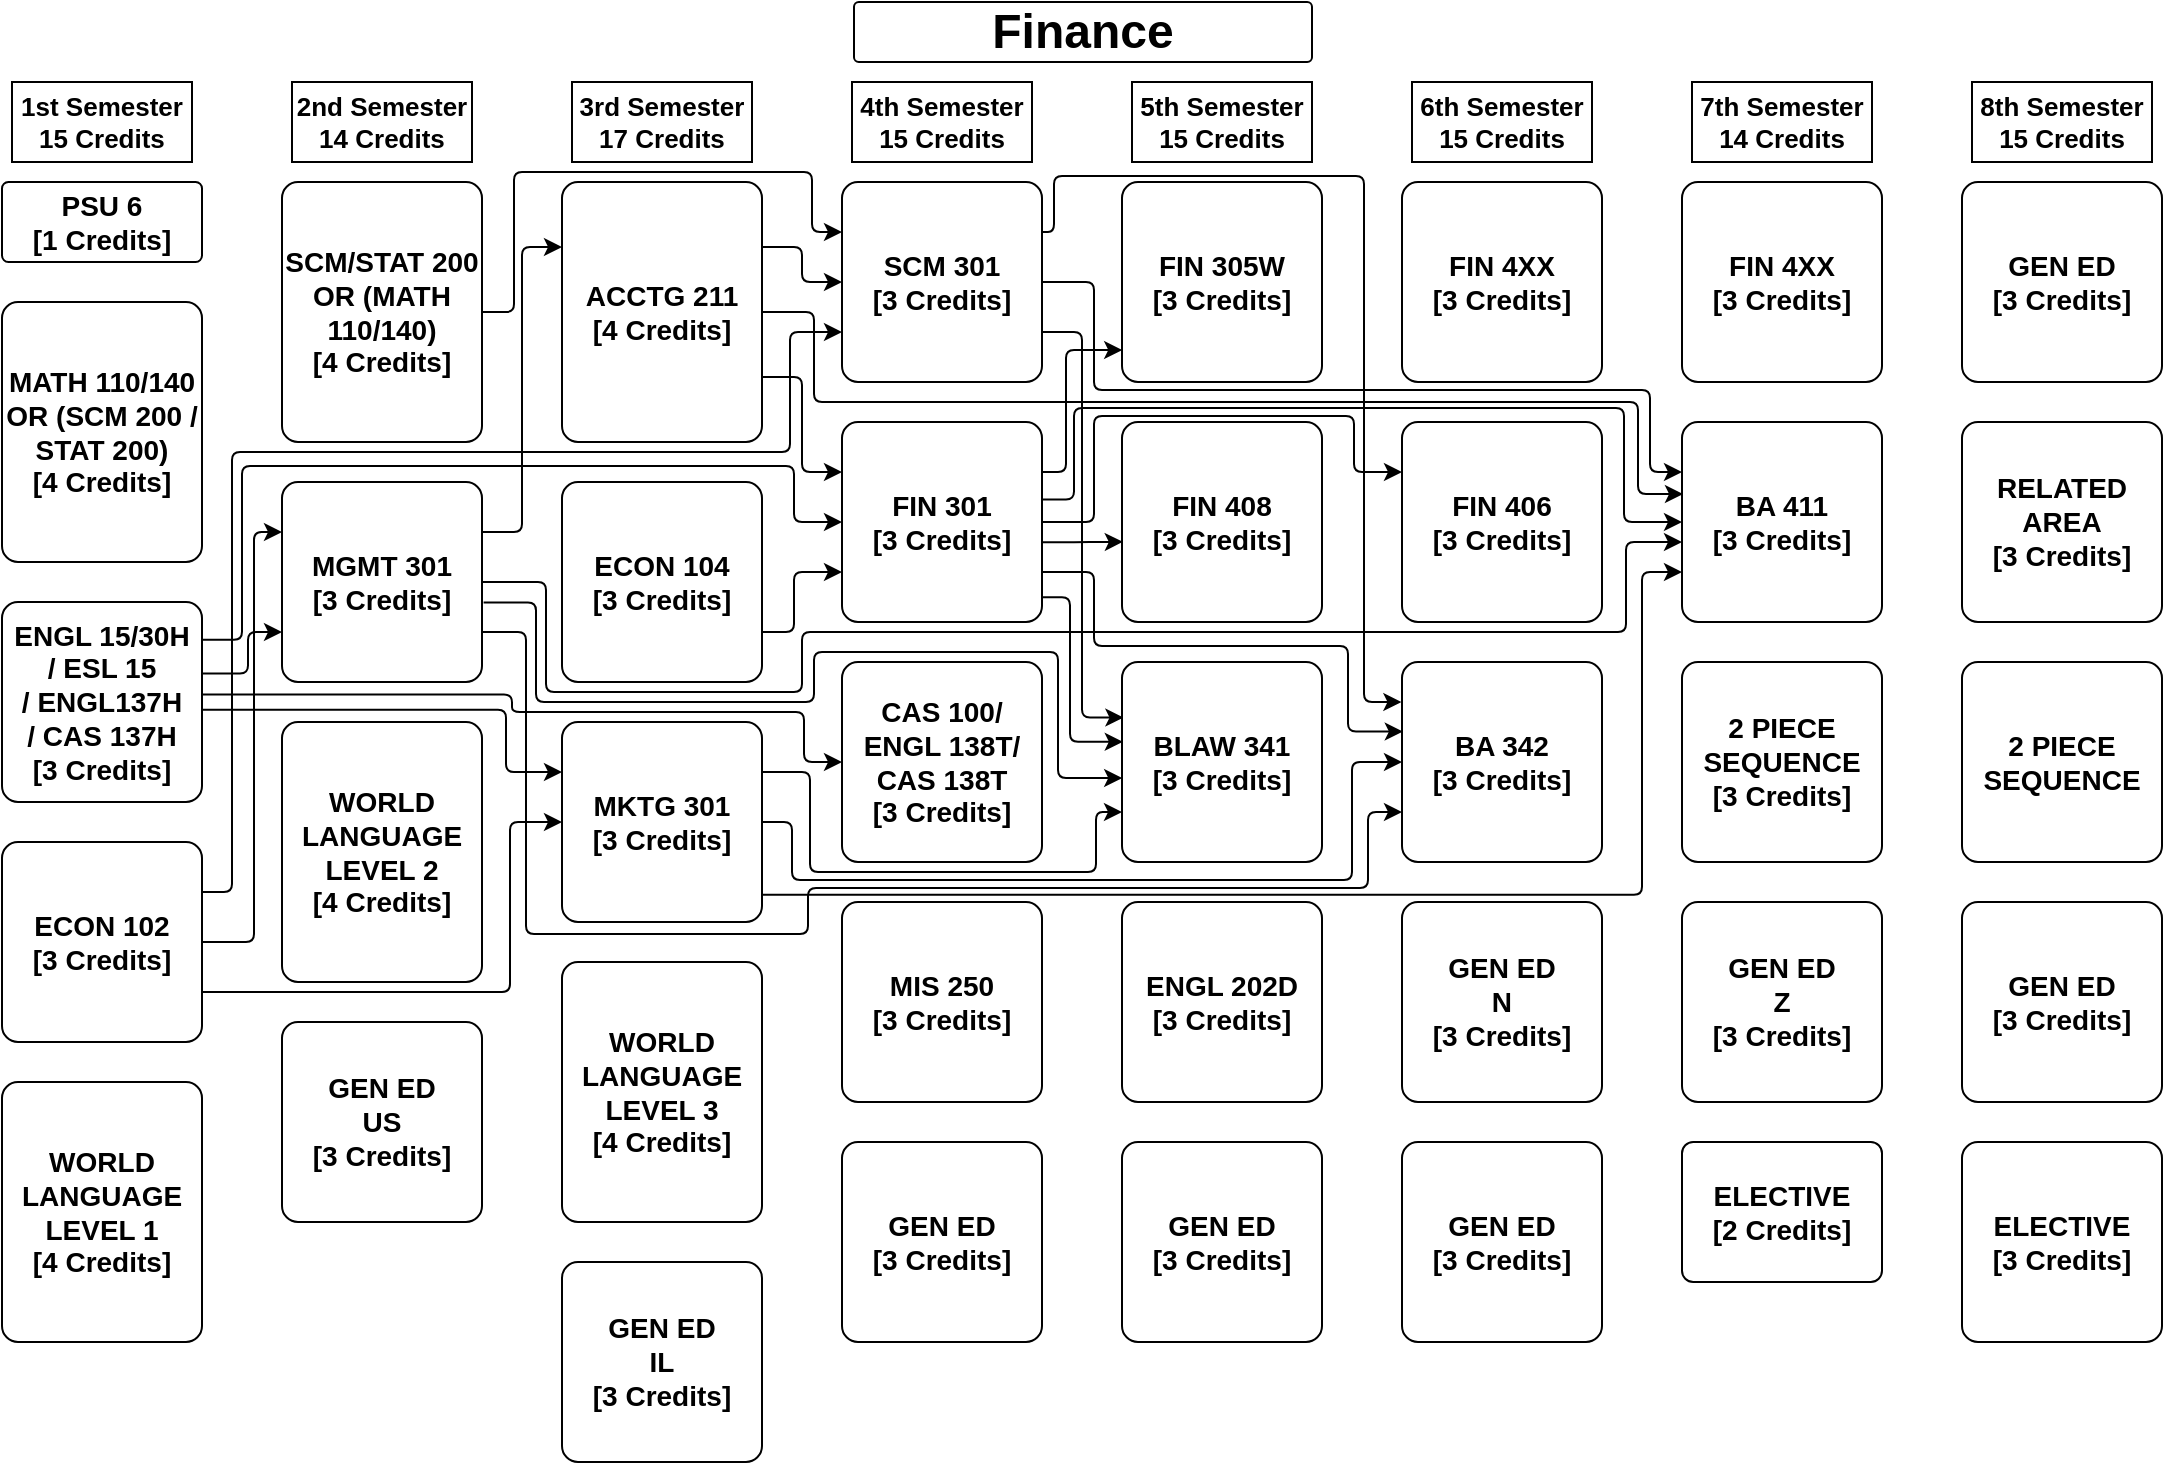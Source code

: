<mxfile version="16.2.7" type="device"><diagram id="fmPKW-tICe0rB_EEKOgg" name="Page-1"><mxGraphModel dx="1221" dy="785" grid="0" gridSize="10" guides="1" tooltips="1" connect="1" arrows="1" fold="1" page="1" pageScale="1" pageWidth="1169" pageHeight="827" background="none" math="0" shadow="0"><root><mxCell id="0"/><mxCell id="1" parent="0"/><mxCell id="9Ewdyy2UIEGDzYOWgbFg-1" value="&lt;span style=&quot;font-size: 24px&quot;&gt;&lt;b&gt;Finance&lt;/b&gt;&lt;/span&gt;" style="rounded=1;whiteSpace=wrap;html=1;arcSize=8;strokeColor=default;" parent="1" vertex="1"><mxGeometry x="470" width="229" height="30" as="geometry"/></mxCell><mxCell id="9Ewdyy2UIEGDzYOWgbFg-3" value="PSU 6&lt;br&gt;[1 Credits]" style="rounded=1;whiteSpace=wrap;html=1;fontSize=14;fontStyle=1;arcSize=8;strokeColor=default;" parent="1" vertex="1"><mxGeometry x="44" y="90" width="100" height="40" as="geometry"/></mxCell><mxCell id="S-uPJ27Wk7bbUqcvAVhn-32" style="edgeStyle=orthogonalEdgeStyle;rounded=1;orthogonalLoop=1;jettySize=auto;html=1;exitX=1;exitY=0.25;exitDx=0;exitDy=0;entryX=0;entryY=0.25;entryDx=0;entryDy=0;strokeColor=default;arcSize=8;" edge="1" parent="1" source="6nBf4rz5qRWioeKP9C9Y-1" target="6nBf4rz5qRWioeKP9C9Y-31"><mxGeometry relative="1" as="geometry"/></mxCell><mxCell id="S-uPJ27Wk7bbUqcvAVhn-34" style="edgeStyle=orthogonalEdgeStyle;rounded=1;orthogonalLoop=1;jettySize=auto;html=1;exitX=1;exitY=0.75;exitDx=0;exitDy=0;entryX=0;entryY=0.75;entryDx=0;entryDy=0;strokeColor=default;arcSize=8;" edge="1" parent="1" source="6nBf4rz5qRWioeKP9C9Y-1" target="6nBf4rz5qRWioeKP9C9Y-50"><mxGeometry relative="1" as="geometry"><Array as="points"><mxPoint x="306" y="315"/><mxPoint x="306" y="466"/><mxPoint x="447" y="466"/><mxPoint x="447" y="443"/><mxPoint x="727" y="443"/><mxPoint x="727" y="405"/></Array></mxGeometry></mxCell><mxCell id="S-uPJ27Wk7bbUqcvAVhn-35" style="edgeStyle=orthogonalEdgeStyle;rounded=1;orthogonalLoop=1;jettySize=auto;html=1;exitX=1.008;exitY=0.602;exitDx=0;exitDy=0;entryX=0.001;entryY=0.58;entryDx=0;entryDy=0;strokeColor=default;arcSize=8;exitPerimeter=0;entryPerimeter=0;" edge="1" parent="1" source="6nBf4rz5qRWioeKP9C9Y-1" target="6nBf4rz5qRWioeKP9C9Y-49"><mxGeometry relative="1" as="geometry"><Array as="points"><mxPoint x="311" y="300"/><mxPoint x="311" y="350"/><mxPoint x="450" y="350"/><mxPoint x="450" y="325"/><mxPoint x="572" y="325"/><mxPoint x="572" y="388"/></Array></mxGeometry></mxCell><mxCell id="S-uPJ27Wk7bbUqcvAVhn-45" style="edgeStyle=orthogonalEdgeStyle;rounded=1;orthogonalLoop=1;jettySize=auto;html=1;exitX=1;exitY=0.5;exitDx=0;exitDy=0;entryX=0;entryY=0.6;entryDx=0;entryDy=0;strokeColor=default;arcSize=8;entryPerimeter=0;" edge="1" parent="1" source="6nBf4rz5qRWioeKP9C9Y-1" target="6nBf4rz5qRWioeKP9C9Y-35"><mxGeometry relative="1" as="geometry"><Array as="points"><mxPoint x="316" y="290"/><mxPoint x="316" y="345"/><mxPoint x="444" y="345"/><mxPoint x="444" y="315"/><mxPoint x="856" y="315"/><mxPoint x="856" y="270"/></Array></mxGeometry></mxCell><mxCell id="6nBf4rz5qRWioeKP9C9Y-1" value="MGMT 301&lt;br&gt;[3 Credits]" style="rounded=1;whiteSpace=wrap;html=1;fontSize=14;fontStyle=1;arcSize=8;strokeColor=default;" parent="1" vertex="1"><mxGeometry x="184" y="240" width="100" height="100" as="geometry"/></mxCell><mxCell id="S-uPJ27Wk7bbUqcvAVhn-36" style="edgeStyle=orthogonalEdgeStyle;rounded=1;orthogonalLoop=1;jettySize=auto;html=1;exitX=1;exitY=0.25;exitDx=0;exitDy=0;entryX=0;entryY=0.75;entryDx=0;entryDy=0;strokeColor=default;arcSize=8;" edge="1" parent="1" source="6nBf4rz5qRWioeKP9C9Y-2" target="6nBf4rz5qRWioeKP9C9Y-49"><mxGeometry relative="1" as="geometry"><Array as="points"><mxPoint x="448" y="385"/><mxPoint x="448" y="435"/><mxPoint x="591" y="435"/><mxPoint x="591" y="405"/></Array></mxGeometry></mxCell><mxCell id="S-uPJ27Wk7bbUqcvAVhn-37" style="edgeStyle=orthogonalEdgeStyle;rounded=1;orthogonalLoop=1;jettySize=auto;html=1;exitX=1;exitY=0.5;exitDx=0;exitDy=0;entryX=0;entryY=0.5;entryDx=0;entryDy=0;strokeColor=default;arcSize=8;" edge="1" parent="1" source="6nBf4rz5qRWioeKP9C9Y-2" target="6nBf4rz5qRWioeKP9C9Y-50"><mxGeometry relative="1" as="geometry"><Array as="points"><mxPoint x="439" y="410"/><mxPoint x="439" y="439"/><mxPoint x="719" y="439"/><mxPoint x="719" y="380"/></Array></mxGeometry></mxCell><mxCell id="S-uPJ27Wk7bbUqcvAVhn-46" style="edgeStyle=orthogonalEdgeStyle;rounded=1;orthogonalLoop=1;jettySize=auto;html=1;exitX=1;exitY=0.864;exitDx=0;exitDy=0;entryX=0;entryY=0.75;entryDx=0;entryDy=0;strokeColor=default;arcSize=8;exitPerimeter=0;" edge="1" parent="1" source="6nBf4rz5qRWioeKP9C9Y-2" target="6nBf4rz5qRWioeKP9C9Y-35"><mxGeometry relative="1" as="geometry"><Array as="points"><mxPoint x="864" y="446"/><mxPoint x="864" y="285"/></Array></mxGeometry></mxCell><mxCell id="6nBf4rz5qRWioeKP9C9Y-2" value="MKTG 301&lt;br&gt;[3 Credits]" style="rounded=1;whiteSpace=wrap;html=1;fontSize=14;fontStyle=1;arcSize=8;strokeColor=default;" parent="1" vertex="1"><mxGeometry x="324" y="360" width="100" height="100" as="geometry"/></mxCell><mxCell id="S-uPJ27Wk7bbUqcvAVhn-28" style="edgeStyle=orthogonalEdgeStyle;rounded=1;orthogonalLoop=1;jettySize=auto;html=1;exitX=1;exitY=0.25;exitDx=0;exitDy=0;entryX=0.001;entryY=0.844;entryDx=0;entryDy=0;strokeColor=default;arcSize=8;entryPerimeter=0;" edge="1" parent="1" source="6nBf4rz5qRWioeKP9C9Y-3" target="6nBf4rz5qRWioeKP9C9Y-4"><mxGeometry relative="1" as="geometry"><Array as="points"><mxPoint x="576" y="235"/><mxPoint x="576" y="174"/><mxPoint x="604" y="174"/></Array></mxGeometry></mxCell><mxCell id="S-uPJ27Wk7bbUqcvAVhn-29" style="edgeStyle=orthogonalEdgeStyle;rounded=1;orthogonalLoop=1;jettySize=auto;html=1;exitX=1;exitY=0.5;exitDx=0;exitDy=0;entryX=0;entryY=0.25;entryDx=0;entryDy=0;strokeColor=default;arcSize=8;" edge="1" parent="1" source="6nBf4rz5qRWioeKP9C9Y-3" target="6nBf4rz5qRWioeKP9C9Y-34"><mxGeometry relative="1" as="geometry"><Array as="points"><mxPoint x="590" y="260"/><mxPoint x="590" y="207"/><mxPoint x="720" y="207"/><mxPoint x="720" y="235"/></Array></mxGeometry></mxCell><mxCell id="S-uPJ27Wk7bbUqcvAVhn-30" style="edgeStyle=orthogonalEdgeStyle;rounded=1;orthogonalLoop=1;jettySize=auto;html=1;exitX=0.996;exitY=0.601;exitDx=0;exitDy=0;entryX=0.004;entryY=0.599;entryDx=0;entryDy=0;strokeColor=default;arcSize=8;entryPerimeter=0;exitPerimeter=0;" edge="1" parent="1" source="6nBf4rz5qRWioeKP9C9Y-3" target="6nBf4rz5qRWioeKP9C9Y-33"><mxGeometry relative="1" as="geometry"><Array as="points"><mxPoint x="584" y="270"/><mxPoint x="604" y="270"/></Array></mxGeometry></mxCell><mxCell id="S-uPJ27Wk7bbUqcvAVhn-38" style="edgeStyle=orthogonalEdgeStyle;rounded=1;orthogonalLoop=1;jettySize=auto;html=1;exitX=0.999;exitY=0.876;exitDx=0;exitDy=0;entryX=0.004;entryY=0.399;entryDx=0;entryDy=0;strokeColor=default;arcSize=8;exitPerimeter=0;entryPerimeter=0;" edge="1" parent="1" source="6nBf4rz5qRWioeKP9C9Y-3" target="6nBf4rz5qRWioeKP9C9Y-49"><mxGeometry relative="1" as="geometry"><Array as="points"><mxPoint x="578" y="298"/><mxPoint x="578" y="370"/></Array></mxGeometry></mxCell><mxCell id="S-uPJ27Wk7bbUqcvAVhn-39" style="edgeStyle=orthogonalEdgeStyle;rounded=1;orthogonalLoop=1;jettySize=auto;html=1;exitX=1;exitY=0.75;exitDx=0;exitDy=0;entryX=0.004;entryY=0.348;entryDx=0;entryDy=0;strokeColor=default;arcSize=8;entryPerimeter=0;" edge="1" parent="1" source="6nBf4rz5qRWioeKP9C9Y-3" target="6nBf4rz5qRWioeKP9C9Y-50"><mxGeometry relative="1" as="geometry"><Array as="points"><mxPoint x="590" y="285"/><mxPoint x="590" y="322"/><mxPoint x="717" y="322"/><mxPoint x="717" y="365"/></Array></mxGeometry></mxCell><mxCell id="S-uPJ27Wk7bbUqcvAVhn-43" style="edgeStyle=orthogonalEdgeStyle;rounded=1;orthogonalLoop=1;jettySize=auto;html=1;exitX=0.999;exitY=0.388;exitDx=0;exitDy=0;entryX=0;entryY=0.5;entryDx=0;entryDy=0;strokeColor=default;arcSize=8;exitPerimeter=0;" edge="1" parent="1" source="6nBf4rz5qRWioeKP9C9Y-3" target="6nBf4rz5qRWioeKP9C9Y-35"><mxGeometry relative="1" as="geometry"><Array as="points"><mxPoint x="580" y="249"/><mxPoint x="580" y="203"/><mxPoint x="855" y="203"/><mxPoint x="855" y="260"/></Array></mxGeometry></mxCell><mxCell id="6nBf4rz5qRWioeKP9C9Y-3" value="FIN 301&lt;br&gt;[3 Credits]" style="rounded=1;whiteSpace=wrap;html=1;fontSize=14;fontStyle=1;arcSize=8;strokeColor=default;" parent="1" vertex="1"><mxGeometry x="464" y="210" width="100" height="100" as="geometry"/></mxCell><mxCell id="6nBf4rz5qRWioeKP9C9Y-4" value="FIN 305W&lt;br&gt;[3 Credits]" style="rounded=1;whiteSpace=wrap;html=1;fontSize=14;fontStyle=1;arcSize=8;strokeColor=default;" parent="1" vertex="1"><mxGeometry x="604" y="90" width="100" height="100" as="geometry"/></mxCell><mxCell id="6nBf4rz5qRWioeKP9C9Y-5" value="FIN 4XX&lt;br&gt;[3 Credits]" style="rounded=1;whiteSpace=wrap;html=1;fontSize=14;fontStyle=1;arcSize=8;strokeColor=default;" parent="1" vertex="1"><mxGeometry x="744" y="90" width="100" height="100" as="geometry"/></mxCell><mxCell id="6nBf4rz5qRWioeKP9C9Y-6" value="FIN 4XX&lt;br&gt;[3 Credits]" style="rounded=1;whiteSpace=wrap;html=1;fontSize=14;fontStyle=1;arcSize=8;strokeColor=default;" parent="1" vertex="1"><mxGeometry x="884" y="90" width="100" height="100" as="geometry"/></mxCell><mxCell id="6nBf4rz5qRWioeKP9C9Y-7" value="2 PIECE SEQUENCE" style="rounded=1;whiteSpace=wrap;html=1;fontSize=14;fontStyle=1;arcSize=8;strokeColor=default;" parent="1" vertex="1"><mxGeometry x="1024" y="330" width="100" height="100" as="geometry"/></mxCell><mxCell id="6nBf4rz5qRWioeKP9C9Y-29" value="MATH 110/140 OR (SCM 200 / STAT 200)&lt;br&gt;[4 Credits]" style="rounded=1;whiteSpace=wrap;html=1;fontSize=14;fontStyle=1;arcSize=8;strokeColor=default;" parent="1" vertex="1"><mxGeometry x="44" y="150" width="100" height="130" as="geometry"/></mxCell><mxCell id="S-uPJ27Wk7bbUqcvAVhn-14" style="edgeStyle=orthogonalEdgeStyle;rounded=1;orthogonalLoop=1;jettySize=auto;html=1;exitX=1;exitY=0.5;exitDx=0;exitDy=0;entryX=0;entryY=0.25;entryDx=0;entryDy=0;strokeColor=default;arcSize=8;" edge="1" parent="1" source="6nBf4rz5qRWioeKP9C9Y-30" target="6nBf4rz5qRWioeKP9C9Y-32"><mxGeometry relative="1" as="geometry"><Array as="points"><mxPoint x="300" y="155"/><mxPoint x="300" y="85"/><mxPoint x="449" y="85"/><mxPoint x="449" y="115"/></Array></mxGeometry></mxCell><mxCell id="6nBf4rz5qRWioeKP9C9Y-30" value="SCM/STAT 200&lt;br&gt;OR (MATH 110/140)&lt;br&gt;[4 Credits]" style="rounded=1;whiteSpace=wrap;html=1;fontSize=14;fontStyle=1;arcSize=8;strokeColor=default;" parent="1" vertex="1"><mxGeometry x="184" y="90" width="100" height="130" as="geometry"/></mxCell><mxCell id="S-uPJ27Wk7bbUqcvAVhn-20" style="edgeStyle=orthogonalEdgeStyle;rounded=1;orthogonalLoop=1;jettySize=auto;html=1;exitX=1;exitY=0.75;exitDx=0;exitDy=0;entryX=0;entryY=0.25;entryDx=0;entryDy=0;strokeColor=default;arcSize=8;" edge="1" parent="1" source="6nBf4rz5qRWioeKP9C9Y-31" target="6nBf4rz5qRWioeKP9C9Y-3"><mxGeometry relative="1" as="geometry"/></mxCell><mxCell id="S-uPJ27Wk7bbUqcvAVhn-21" style="edgeStyle=orthogonalEdgeStyle;rounded=1;orthogonalLoop=1;jettySize=auto;html=1;exitX=1;exitY=0.25;exitDx=0;exitDy=0;entryX=0;entryY=0.5;entryDx=0;entryDy=0;strokeColor=default;arcSize=8;" edge="1" parent="1" source="6nBf4rz5qRWioeKP9C9Y-31" target="6nBf4rz5qRWioeKP9C9Y-32"><mxGeometry relative="1" as="geometry"/></mxCell><mxCell id="S-uPJ27Wk7bbUqcvAVhn-42" style="edgeStyle=orthogonalEdgeStyle;rounded=1;orthogonalLoop=1;jettySize=auto;html=1;exitX=1;exitY=0.5;exitDx=0;exitDy=0;entryX=0.005;entryY=0.364;entryDx=0;entryDy=0;strokeColor=default;arcSize=8;entryPerimeter=0;" edge="1" parent="1" source="6nBf4rz5qRWioeKP9C9Y-31" target="6nBf4rz5qRWioeKP9C9Y-35"><mxGeometry relative="1" as="geometry"><Array as="points"><mxPoint x="450" y="155"/><mxPoint x="450" y="200"/><mxPoint x="862" y="200"/><mxPoint x="862" y="246"/><mxPoint x="885" y="246"/></Array></mxGeometry></mxCell><mxCell id="6nBf4rz5qRWioeKP9C9Y-31" value="ACCTG 211&lt;br&gt;[4 Credits]" style="rounded=1;whiteSpace=wrap;html=1;fontSize=14;fontStyle=1;arcSize=8;strokeColor=default;" parent="1" vertex="1"><mxGeometry x="324" y="90" width="100" height="130" as="geometry"/></mxCell><mxCell id="S-uPJ27Wk7bbUqcvAVhn-40" style="edgeStyle=orthogonalEdgeStyle;rounded=1;orthogonalLoop=1;jettySize=auto;html=1;exitX=1;exitY=0.25;exitDx=0;exitDy=0;strokeColor=default;arcSize=8;entryX=-0.003;entryY=0.2;entryDx=0;entryDy=0;entryPerimeter=0;" edge="1" parent="1" source="6nBf4rz5qRWioeKP9C9Y-32" target="6nBf4rz5qRWioeKP9C9Y-50"><mxGeometry relative="1" as="geometry"><mxPoint x="720" y="346" as="targetPoint"/><Array as="points"><mxPoint x="570" y="115"/><mxPoint x="570" y="87"/><mxPoint x="725" y="87"/><mxPoint x="725" y="350"/></Array></mxGeometry></mxCell><mxCell id="S-uPJ27Wk7bbUqcvAVhn-41" style="edgeStyle=orthogonalEdgeStyle;rounded=1;orthogonalLoop=1;jettySize=auto;html=1;exitX=1;exitY=0.75;exitDx=0;exitDy=0;entryX=0.007;entryY=0.278;entryDx=0;entryDy=0;strokeColor=default;arcSize=8;entryPerimeter=0;" edge="1" parent="1" source="6nBf4rz5qRWioeKP9C9Y-32" target="6nBf4rz5qRWioeKP9C9Y-49"><mxGeometry relative="1" as="geometry"/></mxCell><mxCell id="S-uPJ27Wk7bbUqcvAVhn-44" style="edgeStyle=orthogonalEdgeStyle;rounded=1;orthogonalLoop=1;jettySize=auto;html=1;exitX=1;exitY=0.5;exitDx=0;exitDy=0;entryX=0;entryY=0.25;entryDx=0;entryDy=0;strokeColor=default;arcSize=8;" edge="1" parent="1" source="6nBf4rz5qRWioeKP9C9Y-32" target="6nBf4rz5qRWioeKP9C9Y-35"><mxGeometry relative="1" as="geometry"><Array as="points"><mxPoint x="590" y="140"/><mxPoint x="590" y="194"/><mxPoint x="868" y="194"/><mxPoint x="868" y="235"/></Array></mxGeometry></mxCell><mxCell id="6nBf4rz5qRWioeKP9C9Y-32" value="SCM 301&lt;br&gt;[3 Credits]" style="rounded=1;whiteSpace=wrap;html=1;fontSize=14;fontStyle=1;arcSize=8;strokeColor=default;" parent="1" vertex="1"><mxGeometry x="464" y="90" width="100" height="100" as="geometry"/></mxCell><mxCell id="6nBf4rz5qRWioeKP9C9Y-33" value="FIN 408&lt;br&gt;[3 Credits]" style="rounded=1;whiteSpace=wrap;html=1;fontSize=14;fontStyle=1;arcSize=8;strokeColor=default;" parent="1" vertex="1"><mxGeometry x="604" y="210" width="100" height="100" as="geometry"/></mxCell><mxCell id="6nBf4rz5qRWioeKP9C9Y-34" value="FIN 406&lt;br&gt;[3 Credits]" style="rounded=1;whiteSpace=wrap;html=1;fontSize=14;fontStyle=1;arcSize=8;strokeColor=default;" parent="1" vertex="1"><mxGeometry x="744" y="210" width="100" height="100" as="geometry"/></mxCell><mxCell id="6nBf4rz5qRWioeKP9C9Y-35" value="BA 411&lt;br&gt;[3 Credits]" style="rounded=1;whiteSpace=wrap;html=1;fontSize=14;fontStyle=1;arcSize=8;strokeColor=default;" parent="1" vertex="1"><mxGeometry x="884" y="210" width="100" height="100" as="geometry"/></mxCell><mxCell id="6nBf4rz5qRWioeKP9C9Y-36" value="RELATED AREA&lt;br&gt;[3 Credits]" style="rounded=1;whiteSpace=wrap;html=1;fontSize=14;fontStyle=1;arcSize=8;strokeColor=default;" parent="1" vertex="1"><mxGeometry x="1024" y="210" width="100" height="100" as="geometry"/></mxCell><mxCell id="S-uPJ27Wk7bbUqcvAVhn-7" style="edgeStyle=orthogonalEdgeStyle;rounded=1;orthogonalLoop=1;jettySize=auto;html=1;exitX=1;exitY=0.539;exitDx=0;exitDy=0;entryX=0;entryY=0.25;entryDx=0;entryDy=0;strokeColor=default;arcSize=8;exitPerimeter=0;" edge="1" parent="1" source="6nBf4rz5qRWioeKP9C9Y-37" target="6nBf4rz5qRWioeKP9C9Y-2"><mxGeometry relative="1" as="geometry"><Array as="points"><mxPoint x="296" y="354"/><mxPoint x="296" y="385"/></Array></mxGeometry></mxCell><mxCell id="S-uPJ27Wk7bbUqcvAVhn-12" style="edgeStyle=orthogonalEdgeStyle;rounded=1;orthogonalLoop=1;jettySize=auto;html=1;exitX=1.005;exitY=0.462;exitDx=0;exitDy=0;entryX=0;entryY=0.5;entryDx=0;entryDy=0;strokeColor=default;arcSize=8;exitPerimeter=0;" edge="1" parent="1" source="6nBf4rz5qRWioeKP9C9Y-37" target="6nBf4rz5qRWioeKP9C9Y-40"><mxGeometry relative="1" as="geometry"><Array as="points"><mxPoint x="299" y="346"/><mxPoint x="299" y="355"/><mxPoint x="445" y="355"/><mxPoint x="445" y="380"/></Array></mxGeometry></mxCell><mxCell id="S-uPJ27Wk7bbUqcvAVhn-24" style="edgeStyle=orthogonalEdgeStyle;rounded=1;orthogonalLoop=1;jettySize=auto;html=1;exitX=1.002;exitY=0.357;exitDx=0;exitDy=0;entryX=0;entryY=0.75;entryDx=0;entryDy=0;strokeColor=default;arcSize=8;exitPerimeter=0;" edge="1" parent="1" source="6nBf4rz5qRWioeKP9C9Y-37" target="6nBf4rz5qRWioeKP9C9Y-1"><mxGeometry relative="1" as="geometry"><Array as="points"><mxPoint x="167" y="336"/><mxPoint x="167" y="315"/></Array></mxGeometry></mxCell><mxCell id="S-uPJ27Wk7bbUqcvAVhn-26" style="edgeStyle=orthogonalEdgeStyle;rounded=1;orthogonalLoop=1;jettySize=auto;html=1;exitX=1.004;exitY=0.189;exitDx=0;exitDy=0;entryX=0;entryY=0.5;entryDx=0;entryDy=0;strokeColor=default;arcSize=8;exitPerimeter=0;" edge="1" parent="1" source="6nBf4rz5qRWioeKP9C9Y-37" target="6nBf4rz5qRWioeKP9C9Y-3"><mxGeometry relative="1" as="geometry"><Array as="points"><mxPoint x="164" y="319"/><mxPoint x="164" y="232"/><mxPoint x="440" y="232"/><mxPoint x="440" y="260"/></Array></mxGeometry></mxCell><mxCell id="6nBf4rz5qRWioeKP9C9Y-37" value="ENGL 15/30H&lt;br&gt;/ ESL 15 /&amp;nbsp;ENGL137H&lt;br&gt;/ CAS 137H&lt;br&gt;[3 Credits]" style="rounded=1;whiteSpace=wrap;html=1;fontSize=14;fontStyle=1;arcSize=8;strokeColor=default;" parent="1" vertex="1"><mxGeometry x="44" y="300" width="100" height="100" as="geometry"/></mxCell><mxCell id="6nBf4rz5qRWioeKP9C9Y-38" value="WORLD LANGUAGE LEVEL 2&lt;br&gt;[4 Credits]" style="rounded=1;whiteSpace=wrap;html=1;fontSize=14;fontStyle=1;arcSize=8;strokeColor=default;" parent="1" vertex="1"><mxGeometry x="184" y="360" width="100" height="130" as="geometry"/></mxCell><mxCell id="S-uPJ27Wk7bbUqcvAVhn-10" style="edgeStyle=orthogonalEdgeStyle;rounded=1;orthogonalLoop=1;jettySize=auto;html=1;exitX=1;exitY=0.75;exitDx=0;exitDy=0;entryX=0;entryY=0.75;entryDx=0;entryDy=0;strokeColor=default;arcSize=8;" edge="1" parent="1" source="6nBf4rz5qRWioeKP9C9Y-39" target="6nBf4rz5qRWioeKP9C9Y-3"><mxGeometry relative="1" as="geometry"><Array as="points"><mxPoint x="440" y="315"/><mxPoint x="440" y="285"/></Array></mxGeometry></mxCell><mxCell id="6nBf4rz5qRWioeKP9C9Y-39" value="ECON 104&lt;br&gt;[3 Credits]" style="rounded=1;whiteSpace=wrap;html=1;fontSize=14;fontStyle=1;arcSize=8;strokeColor=default;" parent="1" vertex="1"><mxGeometry x="324" y="240" width="100" height="100" as="geometry"/></mxCell><mxCell id="6nBf4rz5qRWioeKP9C9Y-40" value="CAS 100/&lt;br&gt;ENGL 138T/ CAS 138T&lt;br&gt;[3 Credits]" style="rounded=1;whiteSpace=wrap;html=1;fontSize=14;fontStyle=1;arcSize=8;strokeColor=default;" parent="1" vertex="1"><mxGeometry x="464" y="330" width="100" height="100" as="geometry"/></mxCell><mxCell id="6nBf4rz5qRWioeKP9C9Y-41" value="ENGL 202D&lt;br&gt;[3 Credits]" style="rounded=1;whiteSpace=wrap;html=1;fontSize=14;fontStyle=1;arcSize=8;strokeColor=default;" parent="1" vertex="1"><mxGeometry x="604" y="450" width="100" height="100" as="geometry"/></mxCell><mxCell id="6nBf4rz5qRWioeKP9C9Y-42" value="GEN ED&lt;br&gt;N&lt;br&gt;[3 Credits]" style="rounded=1;whiteSpace=wrap;html=1;fontSize=14;fontStyle=1;arcSize=8;strokeColor=default;" parent="1" vertex="1"><mxGeometry x="744" y="450" width="100" height="100" as="geometry"/></mxCell><mxCell id="6nBf4rz5qRWioeKP9C9Y-43" value="2 PIECE SEQUENCE&lt;br&gt;[3 Credits]" style="rounded=1;whiteSpace=wrap;html=1;fontSize=14;fontStyle=1;arcSize=8;strokeColor=default;" parent="1" vertex="1"><mxGeometry x="884" y="330" width="100" height="100" as="geometry"/></mxCell><mxCell id="6nBf4rz5qRWioeKP9C9Y-44" value="GEN ED&lt;br&gt;[3 Credits]" style="rounded=1;whiteSpace=wrap;html=1;fontSize=14;fontStyle=1;arcSize=8;strokeColor=default;" parent="1" vertex="1"><mxGeometry x="1024" y="90" width="100" height="100" as="geometry"/></mxCell><mxCell id="S-uPJ27Wk7bbUqcvAVhn-8" style="edgeStyle=orthogonalEdgeStyle;rounded=1;orthogonalLoop=1;jettySize=auto;html=1;exitX=1;exitY=0.75;exitDx=0;exitDy=0;entryX=0;entryY=0.5;entryDx=0;entryDy=0;strokeColor=default;arcSize=8;" edge="1" parent="1" source="6nBf4rz5qRWioeKP9C9Y-45" target="6nBf4rz5qRWioeKP9C9Y-2"><mxGeometry relative="1" as="geometry"><Array as="points"><mxPoint x="298" y="495"/><mxPoint x="298" y="410"/></Array></mxGeometry></mxCell><mxCell id="S-uPJ27Wk7bbUqcvAVhn-22" style="edgeStyle=orthogonalEdgeStyle;rounded=1;orthogonalLoop=1;jettySize=auto;html=1;exitX=1;exitY=0.5;exitDx=0;exitDy=0;entryX=0;entryY=0.25;entryDx=0;entryDy=0;strokeColor=default;arcSize=8;" edge="1" parent="1" source="6nBf4rz5qRWioeKP9C9Y-45" target="6nBf4rz5qRWioeKP9C9Y-1"><mxGeometry relative="1" as="geometry"><Array as="points"><mxPoint x="170" y="470"/><mxPoint x="170" y="265"/></Array></mxGeometry></mxCell><mxCell id="S-uPJ27Wk7bbUqcvAVhn-23" style="edgeStyle=orthogonalEdgeStyle;rounded=1;orthogonalLoop=1;jettySize=auto;html=1;exitX=1;exitY=0.25;exitDx=0;exitDy=0;entryX=0;entryY=0.75;entryDx=0;entryDy=0;strokeColor=default;arcSize=8;" edge="1" parent="1" source="6nBf4rz5qRWioeKP9C9Y-45" target="6nBf4rz5qRWioeKP9C9Y-32"><mxGeometry relative="1" as="geometry"><Array as="points"><mxPoint x="159" y="445"/><mxPoint x="159" y="225"/><mxPoint x="438" y="225"/><mxPoint x="438" y="165"/></Array></mxGeometry></mxCell><mxCell id="6nBf4rz5qRWioeKP9C9Y-45" value="ECON 102&lt;br&gt;[3 Credits]" style="rounded=1;whiteSpace=wrap;html=1;fontSize=14;fontStyle=1;arcSize=8;strokeColor=default;" parent="1" vertex="1"><mxGeometry x="44" y="420" width="100" height="100" as="geometry"/></mxCell><mxCell id="6nBf4rz5qRWioeKP9C9Y-46" value="GEN ED&lt;br&gt;US&lt;br&gt;[3 Credits]" style="rounded=1;whiteSpace=wrap;html=1;fontSize=14;fontStyle=1;arcSize=8;strokeColor=default;" parent="1" vertex="1"><mxGeometry x="184" y="510" width="100" height="100" as="geometry"/></mxCell><mxCell id="6nBf4rz5qRWioeKP9C9Y-47" value="WORLD LANGUAGE&lt;br&gt;LEVEL 3&lt;br&gt;[4 Credits]" style="rounded=1;whiteSpace=wrap;html=1;fontSize=14;fontStyle=1;arcSize=8;strokeColor=default;" parent="1" vertex="1"><mxGeometry x="324" y="480" width="100" height="130" as="geometry"/></mxCell><mxCell id="6nBf4rz5qRWioeKP9C9Y-48" value="MIS 250&lt;br&gt;[3 Credits]" style="rounded=1;whiteSpace=wrap;html=1;fontSize=14;fontStyle=1;arcSize=8;strokeColor=default;" parent="1" vertex="1"><mxGeometry x="464" y="450" width="100" height="100" as="geometry"/></mxCell><mxCell id="6nBf4rz5qRWioeKP9C9Y-49" value="BLAW 341&lt;br&gt;[3 Credits]" style="rounded=1;whiteSpace=wrap;html=1;fontSize=14;fontStyle=1;arcSize=8;strokeColor=default;" parent="1" vertex="1"><mxGeometry x="604" y="330" width="100" height="100" as="geometry"/></mxCell><mxCell id="6nBf4rz5qRWioeKP9C9Y-50" value="BA 342&lt;br&gt;[3 Credits]" style="rounded=1;whiteSpace=wrap;html=1;fontSize=14;fontStyle=1;arcSize=8;strokeColor=default;" parent="1" vertex="1"><mxGeometry x="744" y="330" width="100" height="100" as="geometry"/></mxCell><mxCell id="6nBf4rz5qRWioeKP9C9Y-51" value="GEN ED&lt;br&gt;Z&lt;br&gt;[3 Credits]" style="rounded=1;whiteSpace=wrap;html=1;fontSize=14;fontStyle=1;arcSize=8;strokeColor=default;" parent="1" vertex="1"><mxGeometry x="884" y="450" width="100" height="100" as="geometry"/></mxCell><mxCell id="6nBf4rz5qRWioeKP9C9Y-52" value="GEN ED&lt;br&gt;[3 Credits]" style="rounded=1;whiteSpace=wrap;html=1;fontSize=14;fontStyle=1;arcSize=8;strokeColor=default;" parent="1" vertex="1"><mxGeometry x="1024" y="450" width="100" height="100" as="geometry"/></mxCell><mxCell id="6nBf4rz5qRWioeKP9C9Y-53" value="WORLD LANGUAGE LEVEL 1&lt;br&gt;[4 Credits]" style="rounded=1;whiteSpace=wrap;html=1;fontSize=14;fontStyle=1;arcSize=8;strokeColor=default;" parent="1" vertex="1"><mxGeometry x="44" y="540" width="100" height="130" as="geometry"/></mxCell><mxCell id="6nBf4rz5qRWioeKP9C9Y-55" value="GEN ED&lt;br&gt;IL&lt;br&gt;[3 Credits]" style="rounded=1;whiteSpace=wrap;html=1;fontSize=14;fontStyle=1;arcSize=8;strokeColor=default;" parent="1" vertex="1"><mxGeometry x="324" y="630" width="100" height="100" as="geometry"/></mxCell><mxCell id="6nBf4rz5qRWioeKP9C9Y-56" value="GEN ED&lt;br&gt;[3 Credits]" style="rounded=1;whiteSpace=wrap;html=1;fontSize=14;fontStyle=1;arcSize=8;strokeColor=default;" parent="1" vertex="1"><mxGeometry x="464" y="570" width="100" height="100" as="geometry"/></mxCell><mxCell id="6nBf4rz5qRWioeKP9C9Y-57" value="GEN ED&lt;br&gt;[3 Credits]" style="rounded=1;whiteSpace=wrap;html=1;fontSize=14;fontStyle=1;arcSize=8;strokeColor=default;" parent="1" vertex="1"><mxGeometry x="604" y="570" width="100" height="100" as="geometry"/></mxCell><mxCell id="6nBf4rz5qRWioeKP9C9Y-58" value="GEN ED&lt;br&gt;[3 Credits]" style="rounded=1;whiteSpace=wrap;html=1;fontSize=14;fontStyle=1;arcSize=8;strokeColor=default;" parent="1" vertex="1"><mxGeometry x="744" y="570" width="100" height="100" as="geometry"/></mxCell><mxCell id="6nBf4rz5qRWioeKP9C9Y-59" value="ELECTIVE&lt;br&gt;[2 Credits]" style="rounded=1;whiteSpace=wrap;html=1;fontSize=14;fontStyle=1;arcSize=8;strokeColor=default;" parent="1" vertex="1"><mxGeometry x="884" y="570" width="100" height="70" as="geometry"/></mxCell><mxCell id="6nBf4rz5qRWioeKP9C9Y-60" value="ELECTIVE&lt;br&gt;[3 Credits]" style="rounded=1;whiteSpace=wrap;html=1;fontSize=14;fontStyle=1;arcSize=8;strokeColor=default;" parent="1" vertex="1"><mxGeometry x="1024" y="570" width="100" height="100" as="geometry"/></mxCell><mxCell id="6nBf4rz5qRWioeKP9C9Y-70" value="1st Semester&lt;br style=&quot;font-size: 13px&quot;&gt;15 Credits" style="text;html=1;strokeColor=default;fillColor=none;align=center;verticalAlign=middle;whiteSpace=wrap;rounded=0;fontStyle=1;fontSize=13;arcSize=8;" parent="1" vertex="1"><mxGeometry x="49" y="40" width="90" height="40" as="geometry"/></mxCell><mxCell id="6nBf4rz5qRWioeKP9C9Y-71" value="2nd Semester&lt;br style=&quot;font-size: 13px&quot;&gt;14 Credits" style="text;html=1;strokeColor=default;fillColor=none;align=center;verticalAlign=middle;whiteSpace=wrap;rounded=0;fontStyle=1;fontSize=13;arcSize=8;" parent="1" vertex="1"><mxGeometry x="189" y="40" width="90" height="40" as="geometry"/></mxCell><mxCell id="6nBf4rz5qRWioeKP9C9Y-72" value="3rd Semester&lt;br style=&quot;font-size: 13px&quot;&gt;17 Credits" style="text;html=1;strokeColor=default;fillColor=none;align=center;verticalAlign=middle;whiteSpace=wrap;rounded=0;fontStyle=1;fontSize=13;arcSize=8;" parent="1" vertex="1"><mxGeometry x="329" y="40" width="90" height="40" as="geometry"/></mxCell><mxCell id="6nBf4rz5qRWioeKP9C9Y-73" value="7th Semester&lt;br style=&quot;font-size: 13px&quot;&gt;14 Credits" style="text;html=1;strokeColor=default;fillColor=none;align=center;verticalAlign=middle;whiteSpace=wrap;rounded=0;fontStyle=1;fontSize=13;arcSize=8;" parent="1" vertex="1"><mxGeometry x="889" y="40" width="90" height="40" as="geometry"/></mxCell><mxCell id="6nBf4rz5qRWioeKP9C9Y-74" value="5th Semester&lt;br style=&quot;font-size: 13px&quot;&gt;15 Credits" style="text;html=1;strokeColor=default;fillColor=none;align=center;verticalAlign=middle;whiteSpace=wrap;rounded=0;fontStyle=1;fontSize=13;arcSize=8;" parent="1" vertex="1"><mxGeometry x="609" y="40" width="90" height="40" as="geometry"/></mxCell><mxCell id="6nBf4rz5qRWioeKP9C9Y-75" value="4th Semester&lt;br style=&quot;font-size: 13px&quot;&gt;15 Credits" style="text;html=1;strokeColor=default;fillColor=none;align=center;verticalAlign=middle;whiteSpace=wrap;rounded=0;fontStyle=1;fontSize=13;arcSize=8;" parent="1" vertex="1"><mxGeometry x="469" y="40" width="90" height="40" as="geometry"/></mxCell><mxCell id="6nBf4rz5qRWioeKP9C9Y-76" value="6th Semester&lt;br style=&quot;font-size: 13px&quot;&gt;15 Credits" style="text;html=1;strokeColor=default;fillColor=none;align=center;verticalAlign=middle;whiteSpace=wrap;rounded=0;fontStyle=1;fontSize=13;arcSize=8;" parent="1" vertex="1"><mxGeometry x="749" y="40" width="90" height="40" as="geometry"/></mxCell><mxCell id="6nBf4rz5qRWioeKP9C9Y-77" value="8th Semester&lt;br style=&quot;font-size: 13px&quot;&gt;15 Credits" style="text;html=1;strokeColor=default;fillColor=none;align=center;verticalAlign=middle;whiteSpace=wrap;rounded=0;fontStyle=1;fontSize=13;arcSize=8;" parent="1" vertex="1"><mxGeometry x="1029" y="40" width="90" height="40" as="geometry"/></mxCell></root></mxGraphModel></diagram></mxfile>